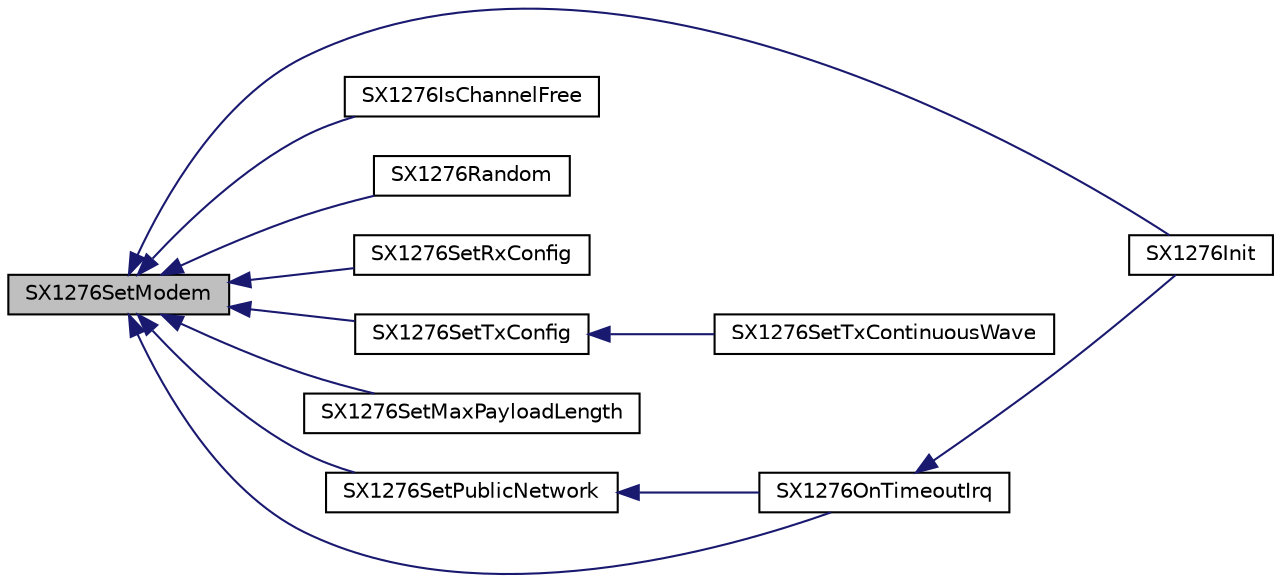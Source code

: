 digraph "SX1276SetModem"
{
  edge [fontname="Helvetica",fontsize="10",labelfontname="Helvetica",labelfontsize="10"];
  node [fontname="Helvetica",fontsize="10",shape=record];
  rankdir="LR";
  Node402 [label="SX1276SetModem",height=0.2,width=0.4,color="black", fillcolor="grey75", style="filled", fontcolor="black"];
  Node402 -> Node403 [dir="back",color="midnightblue",fontsize="10",style="solid",fontname="Helvetica"];
  Node403 [label="SX1276Init",height=0.2,width=0.4,color="black", fillcolor="white", style="filled",URL="$sx1276_8h.html#a19a9ddff3f878b85e42c7571485fe3c8",tooltip="Initializes the radio "];
  Node402 -> Node404 [dir="back",color="midnightblue",fontsize="10",style="solid",fontname="Helvetica"];
  Node404 [label="SX1276IsChannelFree",height=0.2,width=0.4,color="black", fillcolor="white", style="filled",URL="$sx1276_8h.html#a29f26f7258f8fcd5c27800295639d7c7",tooltip="Checks if the channel is free for the given time "];
  Node402 -> Node405 [dir="back",color="midnightblue",fontsize="10",style="solid",fontname="Helvetica"];
  Node405 [label="SX1276Random",height=0.2,width=0.4,color="black", fillcolor="white", style="filled",URL="$sx1276_8h.html#a9ba39c96b8e339b06dd24543920fd2f7",tooltip="Generates a 32 bits random value based on the RSSI readings "];
  Node402 -> Node406 [dir="back",color="midnightblue",fontsize="10",style="solid",fontname="Helvetica"];
  Node406 [label="SX1276SetRxConfig",height=0.2,width=0.4,color="black", fillcolor="white", style="filled",URL="$sx1276_8h.html#a6a66ceb9e18a33aaff10d384fa493cf8",tooltip="Sets the reception parameters "];
  Node402 -> Node407 [dir="back",color="midnightblue",fontsize="10",style="solid",fontname="Helvetica"];
  Node407 [label="SX1276SetTxConfig",height=0.2,width=0.4,color="black", fillcolor="white", style="filled",URL="$sx1276_8h.html#a805df2c0c4aa1630eeeb17177a600269",tooltip="Sets the transmission parameters "];
  Node407 -> Node408 [dir="back",color="midnightblue",fontsize="10",style="solid",fontname="Helvetica"];
  Node408 [label="SX1276SetTxContinuousWave",height=0.2,width=0.4,color="black", fillcolor="white", style="filled",URL="$sx1276_8h.html#ac77895b054eb64df0ee2fa97061efae8",tooltip="Sets the radio in continuous wave transmission mode "];
  Node402 -> Node409 [dir="back",color="midnightblue",fontsize="10",style="solid",fontname="Helvetica"];
  Node409 [label="SX1276SetMaxPayloadLength",height=0.2,width=0.4,color="black", fillcolor="white", style="filled",URL="$sx1276_8h.html#aac0bb6d289a1afe69f550cb148f3bac8",tooltip="Sets the maximum payload length. "];
  Node402 -> Node410 [dir="back",color="midnightblue",fontsize="10",style="solid",fontname="Helvetica"];
  Node410 [label="SX1276SetPublicNetwork",height=0.2,width=0.4,color="black", fillcolor="white", style="filled",URL="$sx1276_8h.html#a8acacaf2d3e05a712a90f587d1908c6c",tooltip="Sets the network to public or private. Updates the sync byte. "];
  Node410 -> Node411 [dir="back",color="midnightblue",fontsize="10",style="solid",fontname="Helvetica"];
  Node411 [label="SX1276OnTimeoutIrq",height=0.2,width=0.4,color="black", fillcolor="white", style="filled",URL="$sx1276_8c.html#a3eda1c409a0269313a079389593d75cb",tooltip="Tx & Rx timeout timer callback "];
  Node411 -> Node403 [dir="back",color="midnightblue",fontsize="10",style="solid",fontname="Helvetica"];
  Node402 -> Node411 [dir="back",color="midnightblue",fontsize="10",style="solid",fontname="Helvetica"];
}
